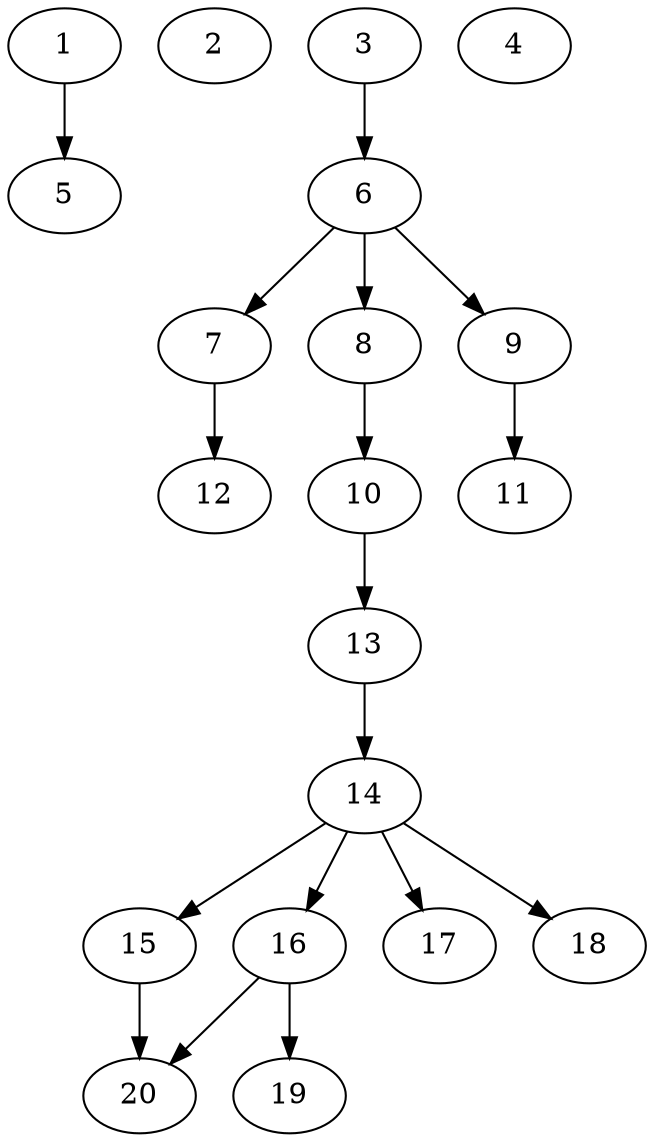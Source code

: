 // DAG automatically generated by daggen at Sat Jul 27 15:34:46 2019
// ./daggen --dot -n 20 --ccr 0.3 --fat 0.4 --regular 0.5 --density 0.4 --mindata 5242880 --maxdata 52428800 
digraph G {
  1 [size="104843947", alpha="0.08", expect_size="31453184"] 
  1 -> 5 [size ="31453184"]
  2 [size="102184960", alpha="0.01", expect_size="30655488"] 
  3 [size="84432213", alpha="0.02", expect_size="25329664"] 
  3 -> 6 [size ="25329664"]
  4 [size="170048853", alpha="0.10", expect_size="51014656"] 
  5 [size="168318293", alpha="0.03", expect_size="50495488"] 
  6 [size="123712853", alpha="0.07", expect_size="37113856"] 
  6 -> 7 [size ="37113856"]
  6 -> 8 [size ="37113856"]
  6 -> 9 [size ="37113856"]
  7 [size="74506240", alpha="0.14", expect_size="22351872"] 
  7 -> 12 [size ="22351872"]
  8 [size="84688213", alpha="0.13", expect_size="25406464"] 
  8 -> 10 [size ="25406464"]
  9 [size="153050453", alpha="0.08", expect_size="45915136"] 
  9 -> 11 [size ="45915136"]
  10 [size="165635413", alpha="0.06", expect_size="49690624"] 
  10 -> 13 [size ="49690624"]
  11 [size="132396373", alpha="0.16", expect_size="39718912"] 
  12 [size="41106773", alpha="0.04", expect_size="12332032"] 
  13 [size="49554773", alpha="0.11", expect_size="14866432"] 
  13 -> 14 [size ="14866432"]
  14 [size="62900907", alpha="0.06", expect_size="18870272"] 
  14 -> 15 [size ="18870272"]
  14 -> 16 [size ="18870272"]
  14 -> 17 [size ="18870272"]
  14 -> 18 [size ="18870272"]
  15 [size="139721387", alpha="0.15", expect_size="41916416"] 
  15 -> 20 [size ="41916416"]
  16 [size="166147413", alpha="0.19", expect_size="49844224"] 
  16 -> 19 [size ="49844224"]
  16 -> 20 [size ="49844224"]
  17 [size="67345067", alpha="0.15", expect_size="20203520"] 
  18 [size="20142080", alpha="0.15", expect_size="6042624"] 
  19 [size="124385280", alpha="0.07", expect_size="37315584"] 
  20 [size="30675627", alpha="0.01", expect_size="9202688"] 
}

